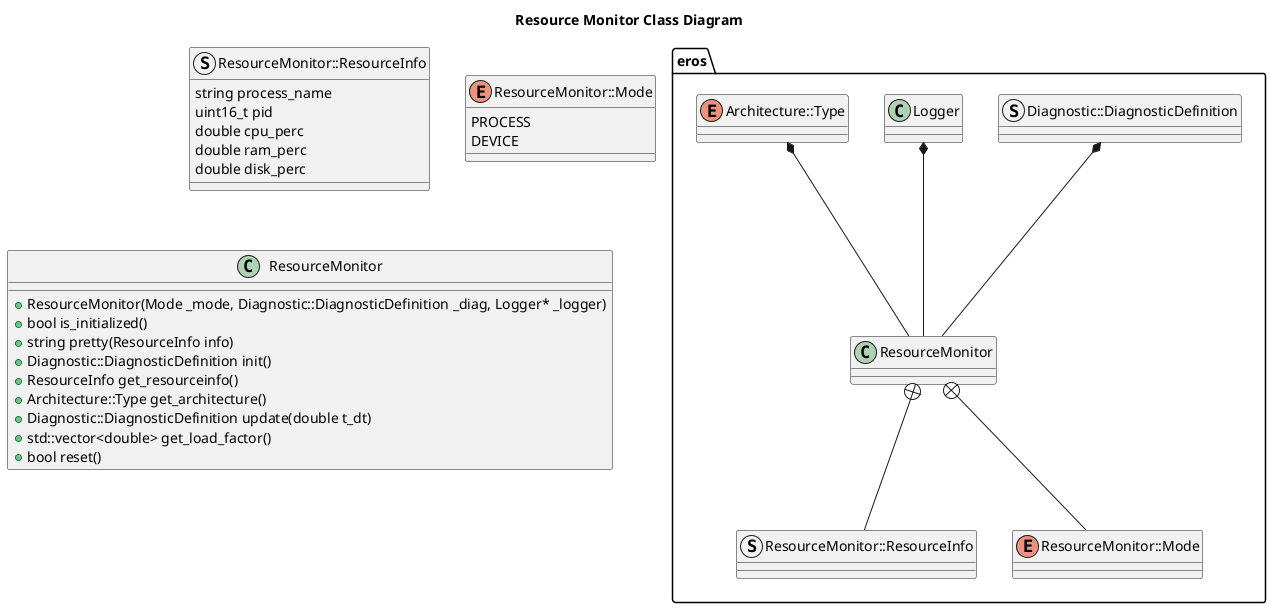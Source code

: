 @startuml
title Resource Monitor Class Diagram
package eros {
    together {
        class ResourceMonitor
   
        struct ResourceMonitor::ResourceInfo
        enum ResourceMonitor::Mode
    }
    together {
        struct Diagnostic::DiagnosticDefinition
        class Logger
        enum Architecture::Type
    }
}
ResourceMonitor +-- ResourceMonitor::ResourceInfo
ResourceMonitor +-- ResourceMonitor::Mode
Logger *-- ResourceMonitor
Architecture::Type *-- ResourceMonitor 
Diagnostic::DiagnosticDefinition *-- ResourceMonitor 
struct ResourceMonitor::ResourceInfo {
    string process_name
    uint16_t pid
    double cpu_perc
    double ram_perc
    double disk_perc
}
enum ResourceMonitor::Mode {
    PROCESS
    DEVICE
}
class ResourceMonitor {
    +ResourceMonitor(Mode _mode, Diagnostic::DiagnosticDefinition _diag, Logger* _logger)
    +bool is_initialized()
    +string pretty(ResourceInfo info)
    +Diagnostic::DiagnosticDefinition init()
    +ResourceInfo get_resourceinfo()
    +Architecture::Type get_architecture()
    +Diagnostic::DiagnosticDefinition update(double t_dt)
    +std::vector<double> get_load_factor()
    +bool reset()

}
@enduml